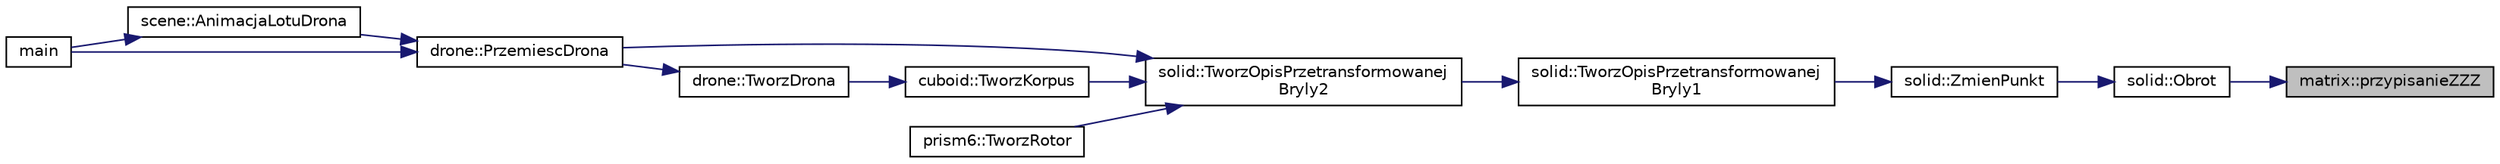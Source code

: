 digraph "matrix::przypisanieZZZ"
{
 // LATEX_PDF_SIZE
  edge [fontname="Helvetica",fontsize="10",labelfontname="Helvetica",labelfontsize="10"];
  node [fontname="Helvetica",fontsize="10",shape=record];
  rankdir="RL";
  Node1 [label="matrix::przypisanieZZZ",height=0.2,width=0.4,color="black", fillcolor="grey75", style="filled", fontcolor="black",tooltip="Delkaracje funkcji."];
  Node1 -> Node2 [dir="back",color="midnightblue",fontsize="10",style="solid",fontname="Helvetica"];
  Node2 [label="solid::Obrot",height=0.2,width=0.4,color="black", fillcolor="white", style="filled",URL="$classsolid.html#a1df6aa4cd4830083477bb65a0760a750",tooltip="Function that change (turns) a single point coordinates by given angle."];
  Node2 -> Node3 [dir="back",color="midnightblue",fontsize="10",style="solid",fontname="Helvetica"];
  Node3 [label="solid::ZmienPunkt",height=0.2,width=0.4,color="black", fillcolor="white", style="filled",URL="$classsolid.html#a362fd944f44b271a035d1a773c0d8807",tooltip="Function that change (truns and moves) a single point by given angle and translation."];
  Node3 -> Node4 [dir="back",color="midnightblue",fontsize="10",style="solid",fontname="Helvetica"];
  Node4 [label="solid::TworzOpisPrzetransformowanej\lBryly1",height=0.2,width=0.4,color="black", fillcolor="white", style="filled",URL="$classsolid.html#aea0dd59903a371c3d277e013d27e467b",tooltip="Function that saves transformed pionts to a file."];
  Node4 -> Node5 [dir="back",color="midnightblue",fontsize="10",style="solid",fontname="Helvetica"];
  Node5 [label="solid::TworzOpisPrzetransformowanej\lBryly2",height=0.2,width=0.4,color="black", fillcolor="white", style="filled",URL="$classsolid.html#a1b906608160300ab398231c3194b9c10",tooltip="Function resposible for proper inter-file savenigs."];
  Node5 -> Node6 [dir="back",color="midnightblue",fontsize="10",style="solid",fontname="Helvetica"];
  Node6 [label="drone::PrzemiescDrona",height=0.2,width=0.4,color="black", fillcolor="white", style="filled",URL="$classdrone.html#a7d0603026305bc493db14789cfb64e51",tooltip="Function responsible for drone's movement."];
  Node6 -> Node7 [dir="back",color="midnightblue",fontsize="10",style="solid",fontname="Helvetica"];
  Node7 [label="scene::AnimacjaLotuDrona",height=0.2,width=0.4,color="black", fillcolor="white", style="filled",URL="$classscene.html#aa8824875144d8d512437f83f1233be0a",tooltip="Function responsible for drone's flight animation."];
  Node7 -> Node8 [dir="back",color="midnightblue",fontsize="10",style="solid",fontname="Helvetica"];
  Node8 [label="main",height=0.2,width=0.4,color="black", fillcolor="white", style="filled",URL="$main_8cpp.html#ae66f6b31b5ad750f1fe042a706a4e3d4",tooltip="Main function where all the magic happens :))"];
  Node6 -> Node8 [dir="back",color="midnightblue",fontsize="10",style="solid",fontname="Helvetica"];
  Node5 -> Node9 [dir="back",color="midnightblue",fontsize="10",style="solid",fontname="Helvetica"];
  Node9 [label="cuboid::TworzKorpus",height=0.2,width=0.4,color="black", fillcolor="white", style="filled",URL="$classcuboid.html#a58d8a6ea6dfa7f4b30eecf3d26cef875",tooltip="Function that creates body of a drone."];
  Node9 -> Node10 [dir="back",color="midnightblue",fontsize="10",style="solid",fontname="Helvetica"];
  Node10 [label="drone::TworzDrona",height=0.2,width=0.4,color="black", fillcolor="white", style="filled",URL="$classdrone.html#aba5623fe1bac75b7d0b2382178090e6d",tooltip="Function that creates all parts of a drone."];
  Node10 -> Node6 [dir="back",color="midnightblue",fontsize="10",style="solid",fontname="Helvetica"];
  Node5 -> Node11 [dir="back",color="midnightblue",fontsize="10",style="solid",fontname="Helvetica"];
  Node11 [label="prism6::TworzRotor",height=0.2,width=0.4,color="black", fillcolor="white", style="filled",URL="$classprism6.html#a758ab33b9212ad016f7d6ed5f4a5fd40",tooltip="Function resposible for creating an airscrew of a drone."];
}
